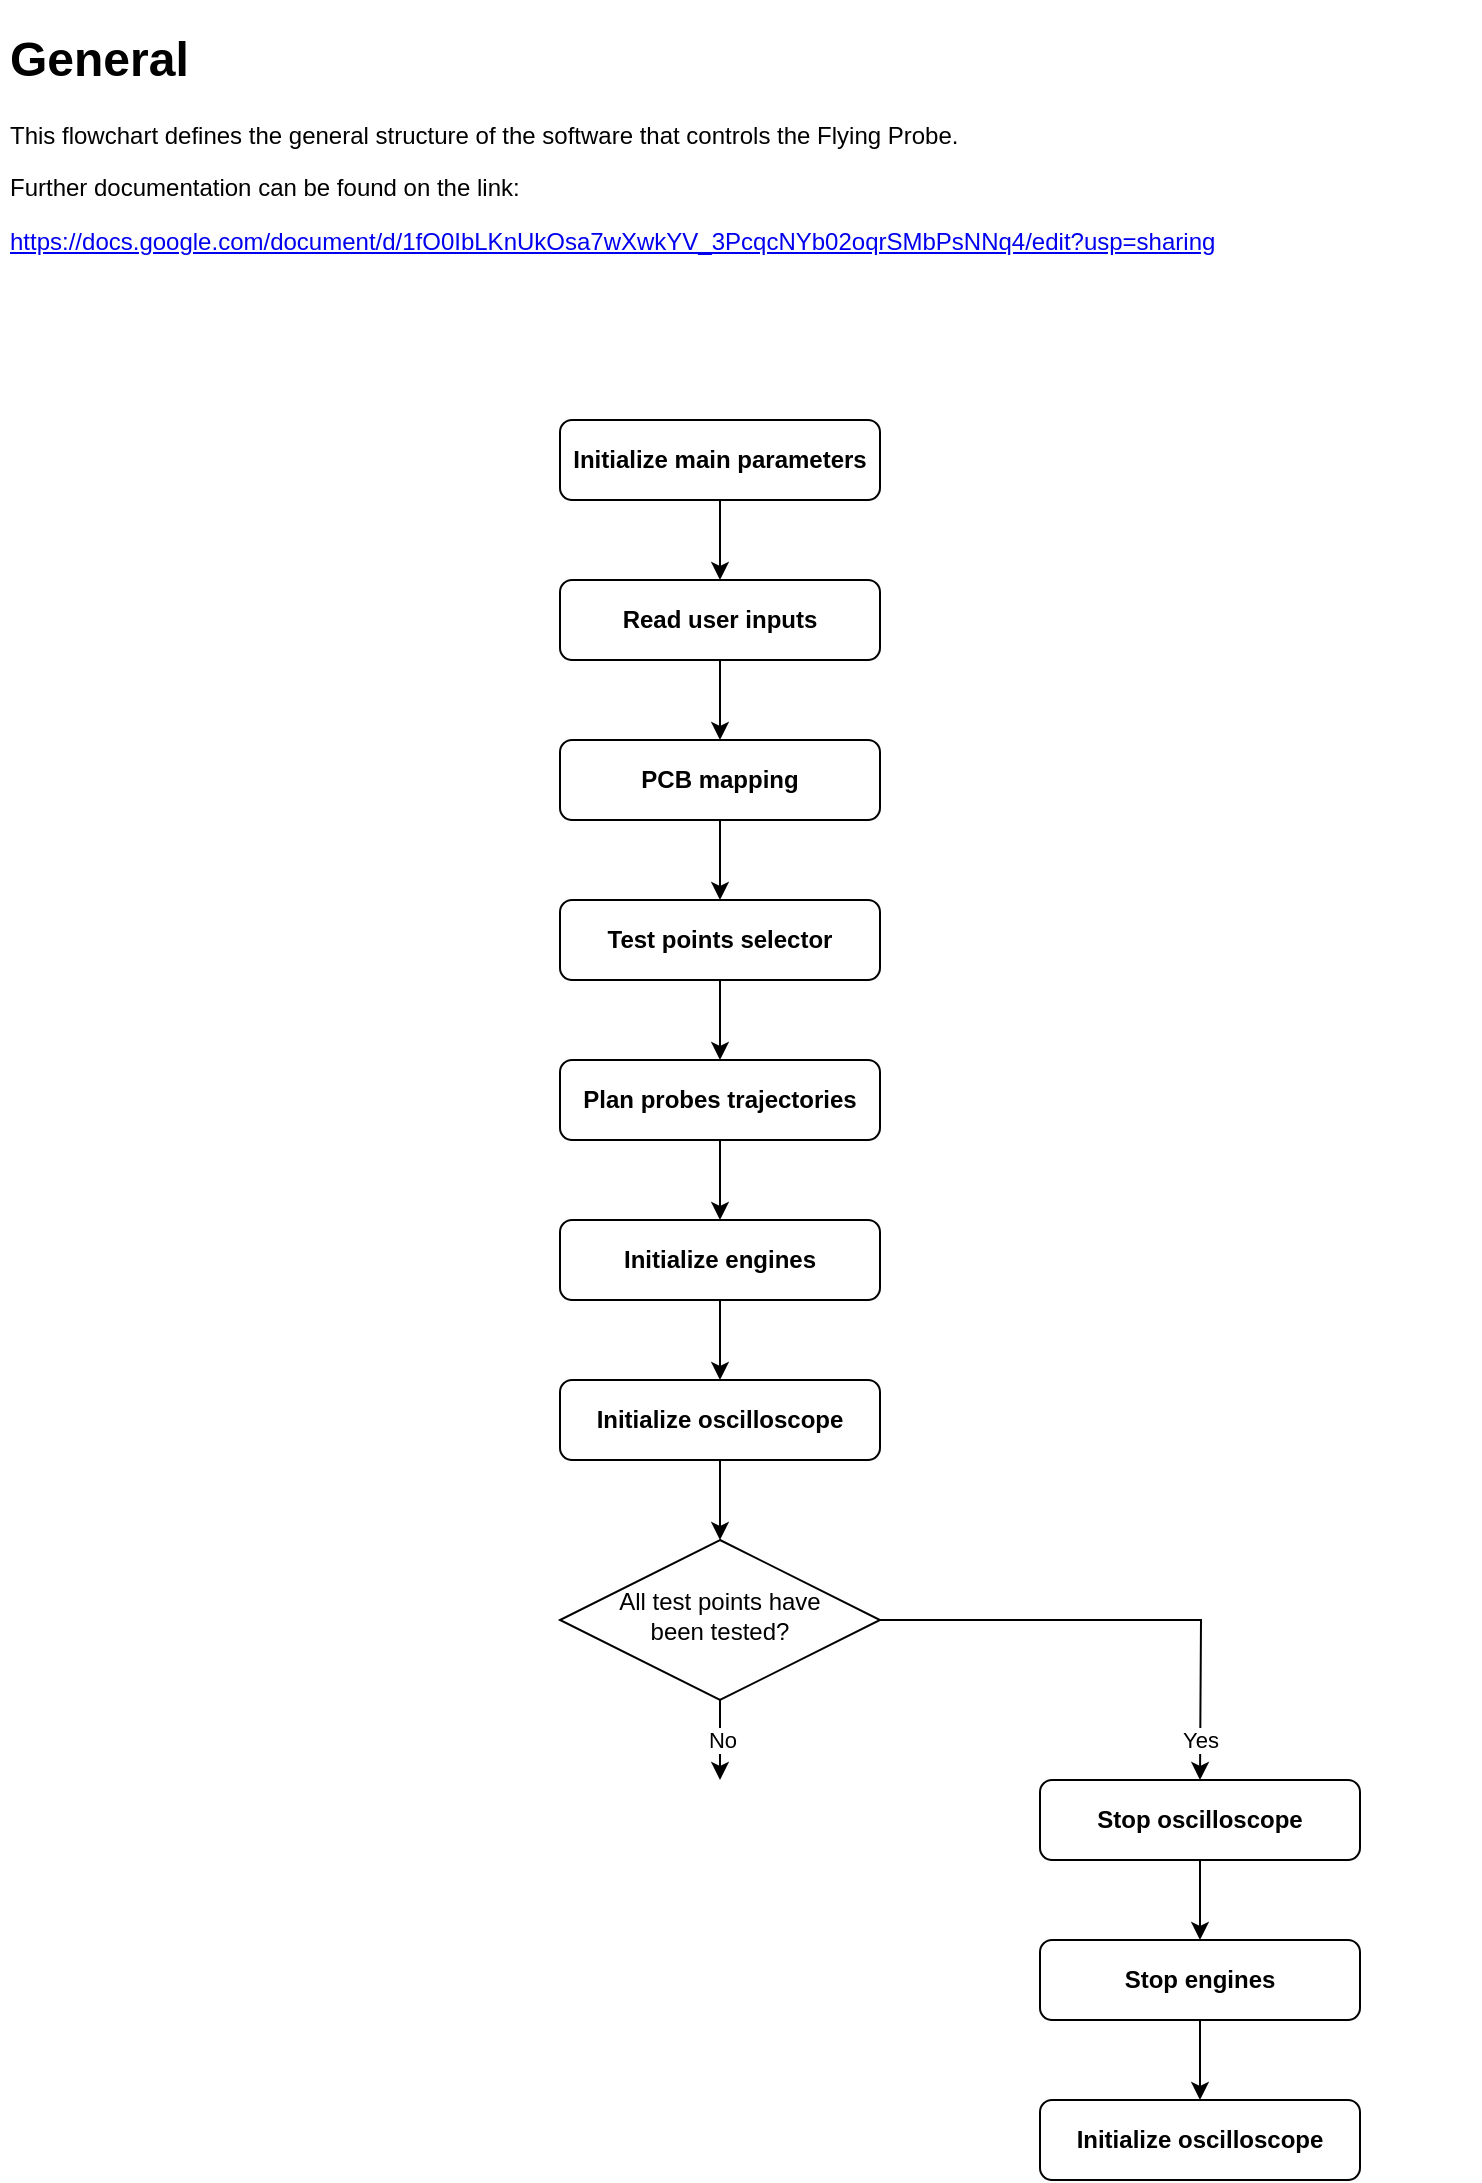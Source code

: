 <mxfile compressed="false" version="14.8.4" type="device">
  <diagram id="C5RBs43oDa-KdzZeNtuy" name="General flowchar">
    <mxGraphModel dx="838" dy="885" grid="1" gridSize="10" guides="1" tooltips="1" connect="1" arrows="1" fold="1" page="1" pageScale="1" pageWidth="827" pageHeight="1169" math="0" shadow="0">
      <root>
        <mxCell id="WIyWlLk6GJQsqaUBKTNV-0" />
        <mxCell id="WIyWlLk6GJQsqaUBKTNV-1" parent="WIyWlLk6GJQsqaUBKTNV-0" />
        <mxCell id="x-azWUJGv2oN5GWngT71-7" style="edgeStyle=orthogonalEdgeStyle;rounded=0;orthogonalLoop=1;jettySize=auto;html=1;" edge="1" parent="WIyWlLk6GJQsqaUBKTNV-1" source="WIyWlLk6GJQsqaUBKTNV-3" target="g-g_2RzwQknVpFZHZ3AR-0">
          <mxGeometry relative="1" as="geometry" />
        </mxCell>
        <mxCell id="WIyWlLk6GJQsqaUBKTNV-3" value="&lt;b&gt;Read user inputs&lt;/b&gt;" style="rounded=1;whiteSpace=wrap;html=1;fontSize=12;glass=0;strokeWidth=1;shadow=0;align=center;" parent="WIyWlLk6GJQsqaUBKTNV-1" vertex="1">
          <mxGeometry x="320" y="320" width="160" height="40" as="geometry" />
        </mxCell>
        <mxCell id="x-azWUJGv2oN5GWngT71-8" style="edgeStyle=orthogonalEdgeStyle;rounded=0;orthogonalLoop=1;jettySize=auto;html=1;entryX=0.5;entryY=0;entryDx=0;entryDy=0;" edge="1" parent="WIyWlLk6GJQsqaUBKTNV-1" source="g-g_2RzwQknVpFZHZ3AR-0" target="x-azWUJGv2oN5GWngT71-5">
          <mxGeometry relative="1" as="geometry" />
        </mxCell>
        <mxCell id="g-g_2RzwQknVpFZHZ3AR-0" value="&lt;b&gt;PCB mapping&lt;/b&gt;" style="rounded=1;whiteSpace=wrap;html=1;fontSize=12;glass=0;strokeWidth=1;shadow=0;align=center;" vertex="1" parent="WIyWlLk6GJQsqaUBKTNV-1">
          <mxGeometry x="320" y="400" width="160" height="40" as="geometry" />
        </mxCell>
        <mxCell id="_09Ynh1j_vskvVyHIft6-1" value="&lt;h1&gt;General&lt;/h1&gt;&lt;p&gt;This flowchart defines the general structure of the software that controls the Flying Probe.&lt;/p&gt;&lt;p&gt;Further documentation can be found on the link:&lt;/p&gt;&lt;p&gt;&lt;a href=&quot;https://docs.google.com/document/d/1fO0IbLKnUkOsa7wXwkYV_3PcqcNYb02oqrSMbPsNNq4/edit?usp=sharing&quot;&gt;https://docs.google.com/document/d/1fO0IbLKnUkOsa7wXwkYV_3PcqcNYb02oqrSMbPsNNq4/edit?usp=sharing&lt;/a&gt;&lt;br&gt;&lt;/p&gt;" style="text;html=1;strokeColor=none;fillColor=none;spacing=5;spacingTop=-20;whiteSpace=wrap;overflow=hidden;rounded=0;" vertex="1" parent="WIyWlLk6GJQsqaUBKTNV-1">
          <mxGeometry x="40" y="40" width="740" height="180" as="geometry" />
        </mxCell>
        <mxCell id="x-azWUJGv2oN5GWngT71-10" style="edgeStyle=orthogonalEdgeStyle;rounded=0;orthogonalLoop=1;jettySize=auto;html=1;entryX=0.5;entryY=0;entryDx=0;entryDy=0;" edge="1" parent="WIyWlLk6GJQsqaUBKTNV-1" source="x-azWUJGv2oN5GWngT71-0" target="x-azWUJGv2oN5GWngT71-1">
          <mxGeometry relative="1" as="geometry" />
        </mxCell>
        <mxCell id="x-azWUJGv2oN5GWngT71-0" value="&lt;b&gt;Initialize engines&lt;/b&gt;" style="rounded=1;whiteSpace=wrap;html=1;fontSize=12;glass=0;strokeWidth=1;shadow=0;align=center;" vertex="1" parent="WIyWlLk6GJQsqaUBKTNV-1">
          <mxGeometry x="320" y="640" width="160" height="40" as="geometry" />
        </mxCell>
        <mxCell id="x-azWUJGv2oN5GWngT71-19" style="edgeStyle=orthogonalEdgeStyle;rounded=0;orthogonalLoop=1;jettySize=auto;html=1;entryX=0.5;entryY=0;entryDx=0;entryDy=0;" edge="1" parent="WIyWlLk6GJQsqaUBKTNV-1" source="x-azWUJGv2oN5GWngT71-1" target="x-azWUJGv2oN5GWngT71-17">
          <mxGeometry relative="1" as="geometry" />
        </mxCell>
        <mxCell id="x-azWUJGv2oN5GWngT71-1" value="&lt;b&gt;Initialize oscilloscope&lt;/b&gt;" style="rounded=1;whiteSpace=wrap;html=1;fontSize=12;glass=0;strokeWidth=1;shadow=0;align=center;" vertex="1" parent="WIyWlLk6GJQsqaUBKTNV-1">
          <mxGeometry x="320" y="720" width="160" height="40" as="geometry" />
        </mxCell>
        <mxCell id="x-azWUJGv2oN5GWngT71-6" style="edgeStyle=orthogonalEdgeStyle;rounded=0;orthogonalLoop=1;jettySize=auto;html=1;" edge="1" parent="WIyWlLk6GJQsqaUBKTNV-1" source="x-azWUJGv2oN5GWngT71-3" target="WIyWlLk6GJQsqaUBKTNV-3">
          <mxGeometry relative="1" as="geometry" />
        </mxCell>
        <mxCell id="x-azWUJGv2oN5GWngT71-3" value="&lt;b&gt;Initialize main parameters&lt;/b&gt;" style="rounded=1;whiteSpace=wrap;html=1;fontSize=12;glass=0;strokeWidth=1;shadow=0;align=center;" vertex="1" parent="WIyWlLk6GJQsqaUBKTNV-1">
          <mxGeometry x="320" y="240" width="160" height="40" as="geometry" />
        </mxCell>
        <mxCell id="x-azWUJGv2oN5GWngT71-16" style="edgeStyle=orthogonalEdgeStyle;rounded=0;orthogonalLoop=1;jettySize=auto;html=1;entryX=0.5;entryY=0;entryDx=0;entryDy=0;" edge="1" parent="WIyWlLk6GJQsqaUBKTNV-1" source="x-azWUJGv2oN5GWngT71-4" target="x-azWUJGv2oN5GWngT71-0">
          <mxGeometry relative="1" as="geometry" />
        </mxCell>
        <mxCell id="x-azWUJGv2oN5GWngT71-4" value="&lt;b&gt;Plan probes trajectories&lt;/b&gt;" style="rounded=1;whiteSpace=wrap;html=1;fontSize=12;glass=0;strokeWidth=1;shadow=0;align=center;" vertex="1" parent="WIyWlLk6GJQsqaUBKTNV-1">
          <mxGeometry x="320" y="560" width="160" height="40" as="geometry" />
        </mxCell>
        <mxCell id="x-azWUJGv2oN5GWngT71-15" style="edgeStyle=orthogonalEdgeStyle;rounded=0;orthogonalLoop=1;jettySize=auto;html=1;" edge="1" parent="WIyWlLk6GJQsqaUBKTNV-1" source="x-azWUJGv2oN5GWngT71-5" target="x-azWUJGv2oN5GWngT71-4">
          <mxGeometry relative="1" as="geometry" />
        </mxCell>
        <mxCell id="x-azWUJGv2oN5GWngT71-5" value="&lt;b&gt;Test points selector&lt;/b&gt;" style="rounded=1;whiteSpace=wrap;html=1;fontSize=12;glass=0;strokeWidth=1;shadow=0;align=center;" vertex="1" parent="WIyWlLk6GJQsqaUBKTNV-1">
          <mxGeometry x="320" y="480" width="160" height="40" as="geometry" />
        </mxCell>
        <mxCell id="x-azWUJGv2oN5GWngT71-21" value="No" style="edgeStyle=orthogonalEdgeStyle;rounded=0;orthogonalLoop=1;jettySize=auto;html=1;" edge="1" parent="WIyWlLk6GJQsqaUBKTNV-1" source="x-azWUJGv2oN5GWngT71-17">
          <mxGeometry relative="1" as="geometry">
            <mxPoint x="400" y="920" as="targetPoint" />
          </mxGeometry>
        </mxCell>
        <mxCell id="x-azWUJGv2oN5GWngT71-22" value="Yes" style="edgeStyle=orthogonalEdgeStyle;rounded=0;orthogonalLoop=1;jettySize=auto;html=1;" edge="1" parent="WIyWlLk6GJQsqaUBKTNV-1" source="x-azWUJGv2oN5GWngT71-17">
          <mxGeometry x="0.833" relative="1" as="geometry">
            <mxPoint x="640" y="920" as="targetPoint" />
            <mxPoint as="offset" />
          </mxGeometry>
        </mxCell>
        <mxCell id="x-azWUJGv2oN5GWngT71-17" value="All test points have &lt;br&gt;been tested?" style="rhombus;whiteSpace=wrap;html=1;shadow=0;fontFamily=Helvetica;fontSize=12;align=center;strokeWidth=1;spacing=6;spacingTop=-4;" vertex="1" parent="WIyWlLk6GJQsqaUBKTNV-1">
          <mxGeometry x="320" y="800" width="160" height="80" as="geometry" />
        </mxCell>
        <mxCell id="x-azWUJGv2oN5GWngT71-27" style="edgeStyle=orthogonalEdgeStyle;rounded=0;orthogonalLoop=1;jettySize=auto;html=1;entryX=0.5;entryY=0;entryDx=0;entryDy=0;" edge="1" parent="WIyWlLk6GJQsqaUBKTNV-1" source="x-azWUJGv2oN5GWngT71-23" target="x-azWUJGv2oN5GWngT71-25">
          <mxGeometry relative="1" as="geometry" />
        </mxCell>
        <mxCell id="x-azWUJGv2oN5GWngT71-23" value="&lt;b&gt;Stop oscilloscope&lt;/b&gt;" style="rounded=1;whiteSpace=wrap;html=1;fontSize=12;glass=0;strokeWidth=1;shadow=0;align=center;" vertex="1" parent="WIyWlLk6GJQsqaUBKTNV-1">
          <mxGeometry x="560" y="920" width="160" height="40" as="geometry" />
        </mxCell>
        <mxCell id="x-azWUJGv2oN5GWngT71-24" style="edgeStyle=orthogonalEdgeStyle;rounded=0;orthogonalLoop=1;jettySize=auto;html=1;entryX=0.5;entryY=0;entryDx=0;entryDy=0;" edge="1" parent="WIyWlLk6GJQsqaUBKTNV-1" source="x-azWUJGv2oN5GWngT71-25" target="x-azWUJGv2oN5GWngT71-26">
          <mxGeometry relative="1" as="geometry" />
        </mxCell>
        <mxCell id="x-azWUJGv2oN5GWngT71-25" value="&lt;b&gt;Stop engines&lt;/b&gt;" style="rounded=1;whiteSpace=wrap;html=1;fontSize=12;glass=0;strokeWidth=1;shadow=0;align=center;" vertex="1" parent="WIyWlLk6GJQsqaUBKTNV-1">
          <mxGeometry x="560" y="1000" width="160" height="40" as="geometry" />
        </mxCell>
        <mxCell id="x-azWUJGv2oN5GWngT71-26" value="&lt;b&gt;Initialize oscilloscope&lt;/b&gt;" style="rounded=1;whiteSpace=wrap;html=1;fontSize=12;glass=0;strokeWidth=1;shadow=0;align=center;" vertex="1" parent="WIyWlLk6GJQsqaUBKTNV-1">
          <mxGeometry x="560" y="1080" width="160" height="40" as="geometry" />
        </mxCell>
      </root>
    </mxGraphModel>
  </diagram>
</mxfile>
